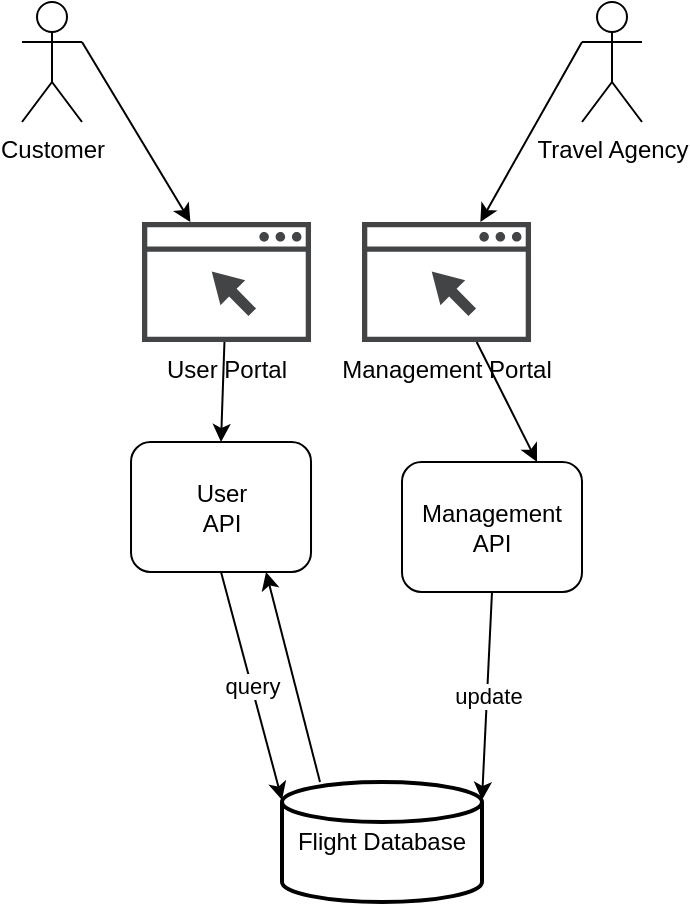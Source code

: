 <mxfile version="17.1.2" type="google"><diagram id="U-TVKTwW7dF9fHa-LpAF" name="Page-1"><mxGraphModel grid="1" gridSize="10" guides="1" tooltips="1" connect="1" arrows="1" page="1" fold="1" pageScale="1" pageWidth="850" pageHeight="1100" math="0" shadow="0"><root><mxCell id="0"/><mxCell id="1" parent="0"/><mxCell id="Aa1LL_jsmk9q1fA0h9sY-1" value="Customer" style="shape=umlActor;verticalLabelPosition=bottom;verticalAlign=top;html=1;outlineConnect=0;" vertex="1" parent="1"><mxGeometry x="160" y="80" width="30" height="60" as="geometry"/></mxCell><mxCell id="Aa1LL_jsmk9q1fA0h9sY-2" value="Travel Agency" style="shape=umlActor;verticalLabelPosition=bottom;verticalAlign=top;html=1;outlineConnect=0;" vertex="1" parent="1"><mxGeometry x="440" y="80" width="30" height="60" as="geometry"/></mxCell><mxCell id="Aa1LL_jsmk9q1fA0h9sY-5" value="Flight Database" style="strokeWidth=2;html=1;shape=mxgraph.flowchart.database;whiteSpace=wrap;" vertex="1" parent="1"><mxGeometry x="290" y="470" width="100" height="60" as="geometry"/></mxCell><mxCell id="Aa1LL_jsmk9q1fA0h9sY-6" value="User Portal" style="sketch=0;pointerEvents=1;shadow=0;dashed=0;html=1;strokeColor=none;fillColor=#434445;aspect=fixed;labelPosition=center;verticalLabelPosition=bottom;verticalAlign=top;align=center;outlineConnect=0;shape=mxgraph.vvd.web_browser;" vertex="1" parent="1"><mxGeometry x="220" y="190" width="84.51" height="60" as="geometry"/></mxCell><mxCell id="Aa1LL_jsmk9q1fA0h9sY-7" value="Management&lt;br&gt;API" style="rounded=1;whiteSpace=wrap;html=1;" vertex="1" parent="1"><mxGeometry x="350" y="310" width="90" height="65" as="geometry"/></mxCell><mxCell id="Aa1LL_jsmk9q1fA0h9sY-14" value="Management Portal" style="sketch=0;pointerEvents=1;shadow=0;dashed=0;html=1;strokeColor=none;fillColor=#434445;aspect=fixed;labelPosition=center;verticalLabelPosition=bottom;verticalAlign=top;align=center;outlineConnect=0;shape=mxgraph.vvd.web_browser;" vertex="1" parent="1"><mxGeometry x="330" y="190" width="84.51" height="60" as="geometry"/></mxCell><mxCell id="Aa1LL_jsmk9q1fA0h9sY-15" value="" style="endArrow=classic;html=1;rounded=0;exitX=1;exitY=0.333;exitDx=0;exitDy=0;exitPerimeter=0;" edge="1" parent="1" source="Aa1LL_jsmk9q1fA0h9sY-1" target="Aa1LL_jsmk9q1fA0h9sY-6"><mxGeometry width="50" height="50" relative="1" as="geometry"><mxPoint x="240" y="120" as="sourcePoint"/><mxPoint x="290" y="290" as="targetPoint"/></mxGeometry></mxCell><mxCell id="Aa1LL_jsmk9q1fA0h9sY-17" value="" style="endArrow=classic;html=1;rounded=0;exitX=0;exitY=0.333;exitDx=0;exitDy=0;exitPerimeter=0;" edge="1" parent="1" source="Aa1LL_jsmk9q1fA0h9sY-2" target="Aa1LL_jsmk9q1fA0h9sY-14"><mxGeometry width="50" height="50" relative="1" as="geometry"><mxPoint x="240" y="340" as="sourcePoint"/><mxPoint x="330" y="170" as="targetPoint"/></mxGeometry></mxCell><mxCell id="Aa1LL_jsmk9q1fA0h9sY-18" value="" style="endArrow=classic;html=1;rounded=0;exitX=0.5;exitY=1;exitDx=0;exitDy=0;entryX=1;entryY=0.15;entryDx=0;entryDy=0;entryPerimeter=0;" edge="1" parent="1" source="Aa1LL_jsmk9q1fA0h9sY-7" target="Aa1LL_jsmk9q1fA0h9sY-5"><mxGeometry relative="1" as="geometry"><mxPoint x="300" y="520" as="sourcePoint"/><mxPoint x="400" y="520" as="targetPoint"/></mxGeometry></mxCell><mxCell id="Aa1LL_jsmk9q1fA0h9sY-19" value="update" style="edgeLabel;resizable=0;html=1;align=center;verticalAlign=middle;" connectable="0" vertex="1" parent="Aa1LL_jsmk9q1fA0h9sY-18"><mxGeometry relative="1" as="geometry"/></mxCell><mxCell id="Aa1LL_jsmk9q1fA0h9sY-20" value="User&lt;br&gt;API" style="rounded=1;whiteSpace=wrap;html=1;" vertex="1" parent="1"><mxGeometry x="214.51" y="300" width="90" height="65" as="geometry"/></mxCell><mxCell id="Aa1LL_jsmk9q1fA0h9sY-21" value="" style="endArrow=classic;html=1;rounded=0;exitX=0.5;exitY=1;exitDx=0;exitDy=0;entryX=0;entryY=0.15;entryDx=0;entryDy=0;entryPerimeter=0;" edge="1" parent="1" source="Aa1LL_jsmk9q1fA0h9sY-20" target="Aa1LL_jsmk9q1fA0h9sY-5"><mxGeometry relative="1" as="geometry"><mxPoint x="100" y="420" as="sourcePoint"/><mxPoint x="200" y="420" as="targetPoint"/></mxGeometry></mxCell><mxCell id="Aa1LL_jsmk9q1fA0h9sY-22" value="query" style="edgeLabel;resizable=0;html=1;align=center;verticalAlign=middle;" connectable="0" vertex="1" parent="Aa1LL_jsmk9q1fA0h9sY-21"><mxGeometry relative="1" as="geometry"/></mxCell><mxCell id="Aa1LL_jsmk9q1fA0h9sY-23" value="" style="endArrow=classic;html=1;rounded=0;entryX=0.75;entryY=1;entryDx=0;entryDy=0;exitX=0.19;exitY=0;exitDx=0;exitDy=0;exitPerimeter=0;" edge="1" parent="1" source="Aa1LL_jsmk9q1fA0h9sY-5" target="Aa1LL_jsmk9q1fA0h9sY-20"><mxGeometry width="50" height="50" relative="1" as="geometry"><mxPoint x="180" y="530" as="sourcePoint"/><mxPoint x="230" y="480" as="targetPoint"/></mxGeometry></mxCell><mxCell id="Aa1LL_jsmk9q1fA0h9sY-24" value="" style="endArrow=classic;html=1;rounded=0;entryX=0.5;entryY=0;entryDx=0;entryDy=0;" edge="1" parent="1" source="Aa1LL_jsmk9q1fA0h9sY-6" target="Aa1LL_jsmk9q1fA0h9sY-20"><mxGeometry width="50" height="50" relative="1" as="geometry"><mxPoint x="70" y="380" as="sourcePoint"/><mxPoint x="120" y="330" as="targetPoint"/></mxGeometry></mxCell><mxCell id="Aa1LL_jsmk9q1fA0h9sY-25" value="" style="endArrow=classic;html=1;rounded=0;entryX=0.75;entryY=0;entryDx=0;entryDy=0;" edge="1" parent="1" source="Aa1LL_jsmk9q1fA0h9sY-14" target="Aa1LL_jsmk9q1fA0h9sY-7"><mxGeometry width="50" height="50" relative="1" as="geometry"><mxPoint x="480" y="260" as="sourcePoint"/><mxPoint x="530" y="210" as="targetPoint"/></mxGeometry></mxCell></root></mxGraphModel></diagram></mxfile>